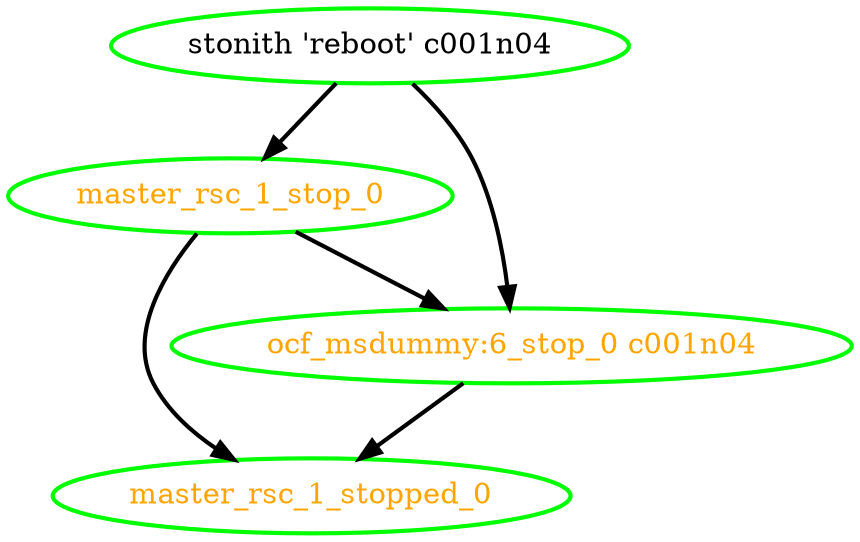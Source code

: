  digraph "g" {
"master_rsc_1_stop_0" -> "master_rsc_1_stopped_0" [ style = bold]
"master_rsc_1_stop_0" -> "ocf_msdummy:6_stop_0 c001n04" [ style = bold]
"master_rsc_1_stop_0" [ style=bold color="green" fontcolor="orange" ]
"master_rsc_1_stopped_0" [ style=bold color="green" fontcolor="orange" ]
"ocf_msdummy:6_stop_0 c001n04" -> "master_rsc_1_stopped_0" [ style = bold]
"ocf_msdummy:6_stop_0 c001n04" [ style=bold color="green" fontcolor="orange" ]
"stonith 'reboot' c001n04" -> "master_rsc_1_stop_0" [ style = bold]
"stonith 'reboot' c001n04" -> "ocf_msdummy:6_stop_0 c001n04" [ style = bold]
"stonith 'reboot' c001n04" [ style=bold color="green" fontcolor="black"]
}
